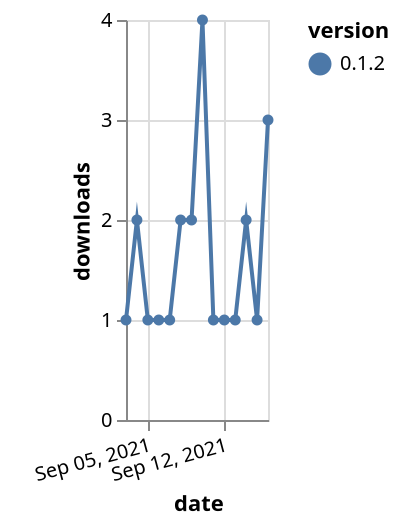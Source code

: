 {"$schema": "https://vega.github.io/schema/vega-lite/v5.json", "description": "A simple bar chart with embedded data.", "data": {"values": [{"date": "2021-09-03", "total": 396, "delta": 1, "version": "0.1.2"}, {"date": "2021-09-04", "total": 398, "delta": 2, "version": "0.1.2"}, {"date": "2021-09-05", "total": 399, "delta": 1, "version": "0.1.2"}, {"date": "2021-09-06", "total": 400, "delta": 1, "version": "0.1.2"}, {"date": "2021-09-07", "total": 401, "delta": 1, "version": "0.1.2"}, {"date": "2021-09-08", "total": 403, "delta": 2, "version": "0.1.2"}, {"date": "2021-09-09", "total": 405, "delta": 2, "version": "0.1.2"}, {"date": "2021-09-10", "total": 409, "delta": 4, "version": "0.1.2"}, {"date": "2021-09-11", "total": 410, "delta": 1, "version": "0.1.2"}, {"date": "2021-09-12", "total": 411, "delta": 1, "version": "0.1.2"}, {"date": "2021-09-13", "total": 412, "delta": 1, "version": "0.1.2"}, {"date": "2021-09-14", "total": 414, "delta": 2, "version": "0.1.2"}, {"date": "2021-09-15", "total": 415, "delta": 1, "version": "0.1.2"}, {"date": "2021-09-16", "total": 418, "delta": 3, "version": "0.1.2"}]}, "width": "container", "mark": {"type": "line", "point": {"filled": true}}, "encoding": {"x": {"field": "date", "type": "temporal", "timeUnit": "yearmonthdate", "title": "date", "axis": {"labelAngle": -15}}, "y": {"field": "delta", "type": "quantitative", "title": "downloads"}, "color": {"field": "version", "type": "nominal"}, "tooltip": {"field": "delta"}}}